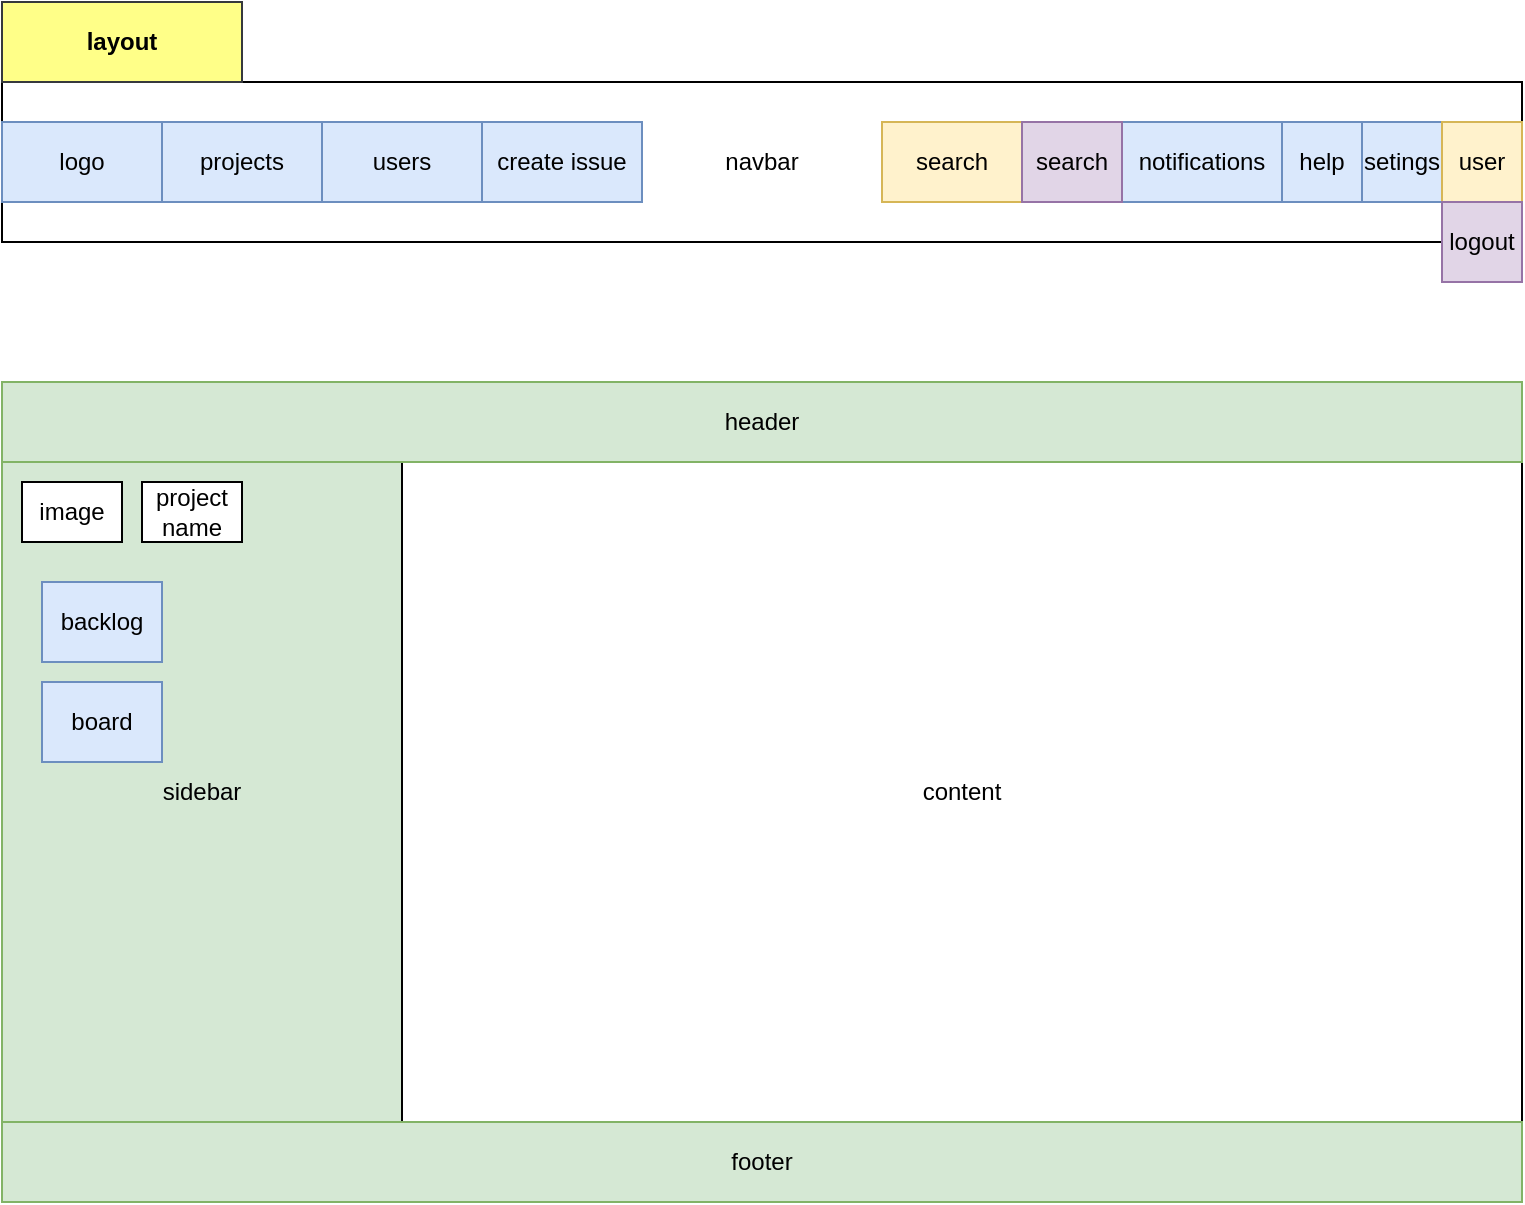 <mxfile version="14.7.4" type="embed"><diagram id="44Yfg6BHZQwHoDzSKdo_" name="Page-1"><mxGraphModel dx="942" dy="469" grid="1" gridSize="10" guides="1" tooltips="1" connect="1" arrows="1" fold="1" page="1" pageScale="1" pageWidth="850" pageHeight="1100" math="0" shadow="0"><root><mxCell id="0"/><mxCell id="1" parent="0"/><mxCell id="2" value="navbar" style="rounded=0;whiteSpace=wrap;html=1;" vertex="1" parent="1"><mxGeometry x="40" y="80" width="760" height="80" as="geometry"/></mxCell><mxCell id="3" value="search" style="rounded=0;whiteSpace=wrap;html=1;fillColor=#fff2cc;strokeColor=#d6b656;" vertex="1" parent="1"><mxGeometry x="480" y="100" width="70" height="40" as="geometry"/></mxCell><mxCell id="4" value="notifications" style="rounded=0;whiteSpace=wrap;html=1;fillColor=#dae8fc;strokeColor=#6c8ebf;" vertex="1" parent="1"><mxGeometry x="600" y="100" width="80" height="40" as="geometry"/></mxCell><mxCell id="5" value="help" style="rounded=0;whiteSpace=wrap;html=1;fillColor=#dae8fc;strokeColor=#6c8ebf;" vertex="1" parent="1"><mxGeometry x="680" y="100" width="40" height="40" as="geometry"/></mxCell><mxCell id="6" value="setings" style="rounded=0;whiteSpace=wrap;html=1;fillColor=#dae8fc;strokeColor=#6c8ebf;" vertex="1" parent="1"><mxGeometry x="720" y="100" width="40" height="40" as="geometry"/></mxCell><mxCell id="7" value="user" style="rounded=0;whiteSpace=wrap;html=1;fillColor=#fff2cc;strokeColor=#d6b656;" vertex="1" parent="1"><mxGeometry x="760" y="100" width="40" height="40" as="geometry"/></mxCell><mxCell id="8" value="logout" style="rounded=0;whiteSpace=wrap;html=1;fillColor=#e1d5e7;strokeColor=#9673a6;" vertex="1" parent="1"><mxGeometry x="760" y="140" width="40" height="40" as="geometry"/></mxCell><mxCell id="9" value="logo" style="rounded=0;whiteSpace=wrap;html=1;fillColor=#dae8fc;strokeColor=#6c8ebf;" vertex="1" parent="1"><mxGeometry x="40" y="100" width="80" height="40" as="geometry"/></mxCell><mxCell id="10" value="projects" style="rounded=0;whiteSpace=wrap;html=1;fillColor=#dae8fc;strokeColor=#6c8ebf;" vertex="1" parent="1"><mxGeometry x="120" y="100" width="80" height="40" as="geometry"/></mxCell><mxCell id="11" value="users" style="rounded=0;whiteSpace=wrap;html=1;fillColor=#dae8fc;strokeColor=#6c8ebf;" vertex="1" parent="1"><mxGeometry x="200" y="100" width="80" height="40" as="geometry"/></mxCell><mxCell id="12" value="sidebar" style="rounded=0;whiteSpace=wrap;html=1;fillColor=#d5e8d4;strokeColor=#82b366;" vertex="1" parent="1"><mxGeometry x="40" y="270" width="200" height="330" as="geometry"/></mxCell><mxCell id="13" value="content" style="rounded=0;whiteSpace=wrap;html=1;" vertex="1" parent="1"><mxGeometry x="240" y="270" width="560" height="330" as="geometry"/></mxCell><mxCell id="14" value="create issue" style="rounded=0;whiteSpace=wrap;html=1;fillColor=#dae8fc;strokeColor=#6c8ebf;" vertex="1" parent="1"><mxGeometry x="280" y="100" width="80" height="40" as="geometry"/></mxCell><mxCell id="15" value="board" style="rounded=0;whiteSpace=wrap;html=1;fillColor=#dae8fc;strokeColor=#6c8ebf;" vertex="1" parent="1"><mxGeometry x="60" y="380" width="60" height="40" as="geometry"/></mxCell><mxCell id="16" value="backlog" style="rounded=0;whiteSpace=wrap;html=1;fillColor=#dae8fc;strokeColor=#6c8ebf;" vertex="1" parent="1"><mxGeometry x="60" y="330" width="60" height="40" as="geometry"/></mxCell><mxCell id="17" value="image" style="rounded=0;whiteSpace=wrap;html=1;" vertex="1" parent="1"><mxGeometry x="50" y="280" width="50" height="30" as="geometry"/></mxCell><mxCell id="18" value="project name" style="rounded=0;whiteSpace=wrap;html=1;" vertex="1" parent="1"><mxGeometry x="110" y="280" width="50" height="30" as="geometry"/></mxCell><mxCell id="19" value="search" style="rounded=0;whiteSpace=wrap;html=1;fillColor=#e1d5e7;strokeColor=#9673a6;" vertex="1" parent="1"><mxGeometry x="550" y="100" width="50" height="40" as="geometry"/></mxCell><mxCell id="20" value="layout" style="rounded=0;whiteSpace=wrap;html=1;fillColor=#ffff88;strokeColor=#36393d;fontStyle=1" vertex="1" parent="1"><mxGeometry x="40" y="40" width="120" height="40" as="geometry"/></mxCell><mxCell id="21" value="header" style="rounded=0;whiteSpace=wrap;html=1;fillColor=#d5e8d4;strokeColor=#82b366;" vertex="1" parent="1"><mxGeometry x="40" y="230" width="760" height="40" as="geometry"/></mxCell><mxCell id="22" value="footer" style="rounded=0;whiteSpace=wrap;html=1;fillColor=#d5e8d4;strokeColor=#82b366;" vertex="1" parent="1"><mxGeometry x="40" y="600" width="760" height="40" as="geometry"/></mxCell></root></mxGraphModel></diagram></mxfile>
